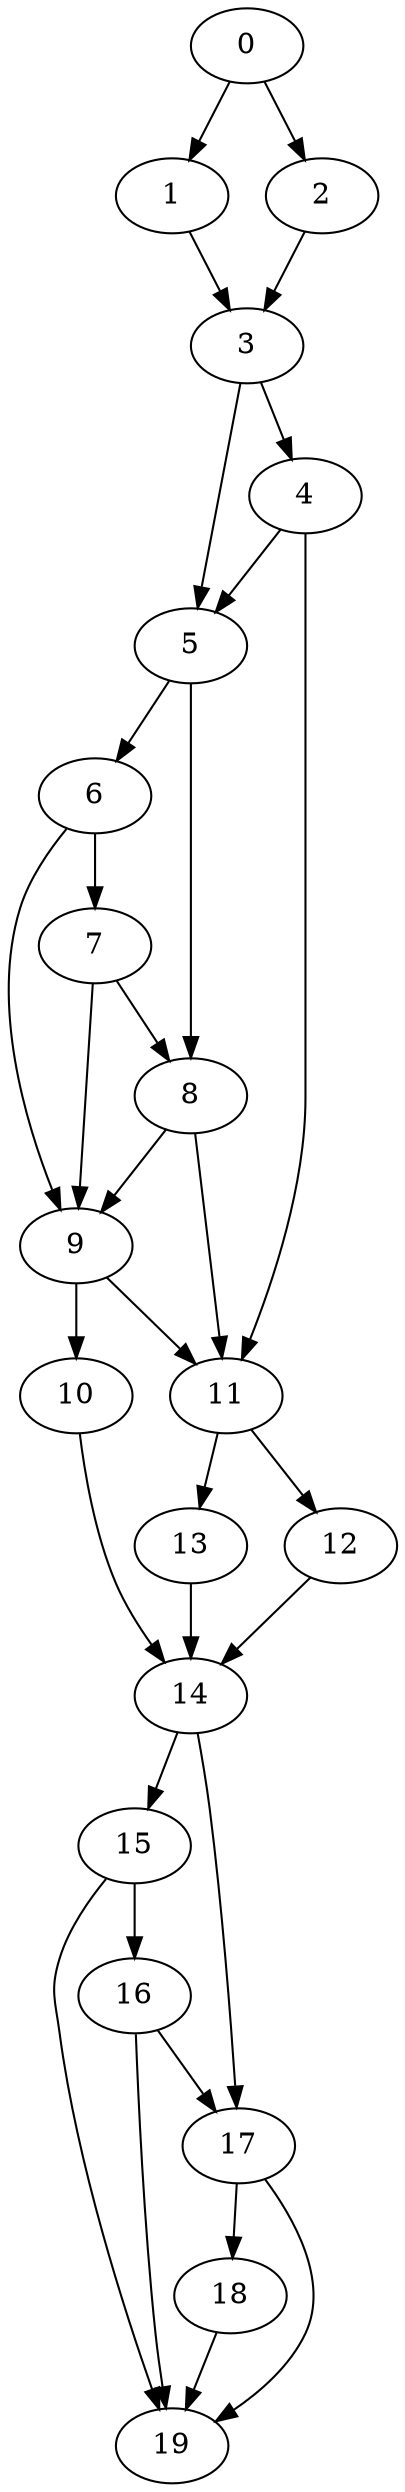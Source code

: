 digraph {
	0
	1
	2
	3
	4
	5
	6
	7
	8
	9
	10
	11
	12
	13
	14
	15
	16
	17
	18
	19
	3 -> 5
	4 -> 5
	14 -> 15
	17 -> 18
	15 -> 19
	16 -> 19
	17 -> 19
	18 -> 19
	3 -> 4
	5 -> 8
	7 -> 8
	11 -> 13
	15 -> 16
	14 -> 17
	16 -> 17
	0 -> 1
	5 -> 6
	9 -> 10
	1 -> 3
	2 -> 3
	6 -> 7
	6 -> 9
	7 -> 9
	8 -> 9
	4 -> 11
	8 -> 11
	9 -> 11
	11 -> 12
	10 -> 14
	12 -> 14
	13 -> 14
	0 -> 2
}
